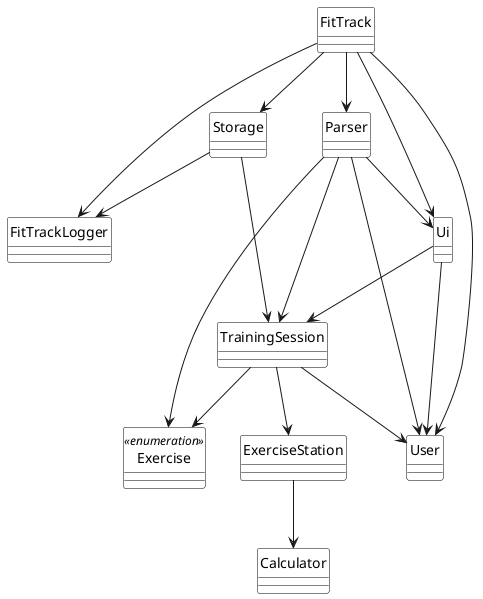 @startuml
hide circle
skinparam classAttributeIconSize 0
skinparam classBackgroundColor White
skinparam classBorderColor Black


enum Exercise <<enumeration>> {
}

class User {
}

class FitTrackLogger {
}

class Storage {
}

class FitTrack {
}

class Parser {
}

class Ui {
}

class TrainingSession {
}

class ExerciseStation {
}

class Calculator {
}

FitTrack  -->  Parser
FitTrack  -->  Ui
FitTrack  -->  Storage
FitTrack  -->  User
FitTrack  -->  FitTrackLogger

Parser  -->  TrainingSession
Parser  --> Exercise
Parser  -->  User
Parser  -->  Ui

Ui  -->  User
Ui  -->  TrainingSession

Storage  -->  TrainingSession
Storage  -->  FitTrackLogger

TrainingSession  -->  User
TrainingSession  --> Exercise
TrainingSession  --> ExerciseStation

ExerciseStation --> Calculator

@enduml
